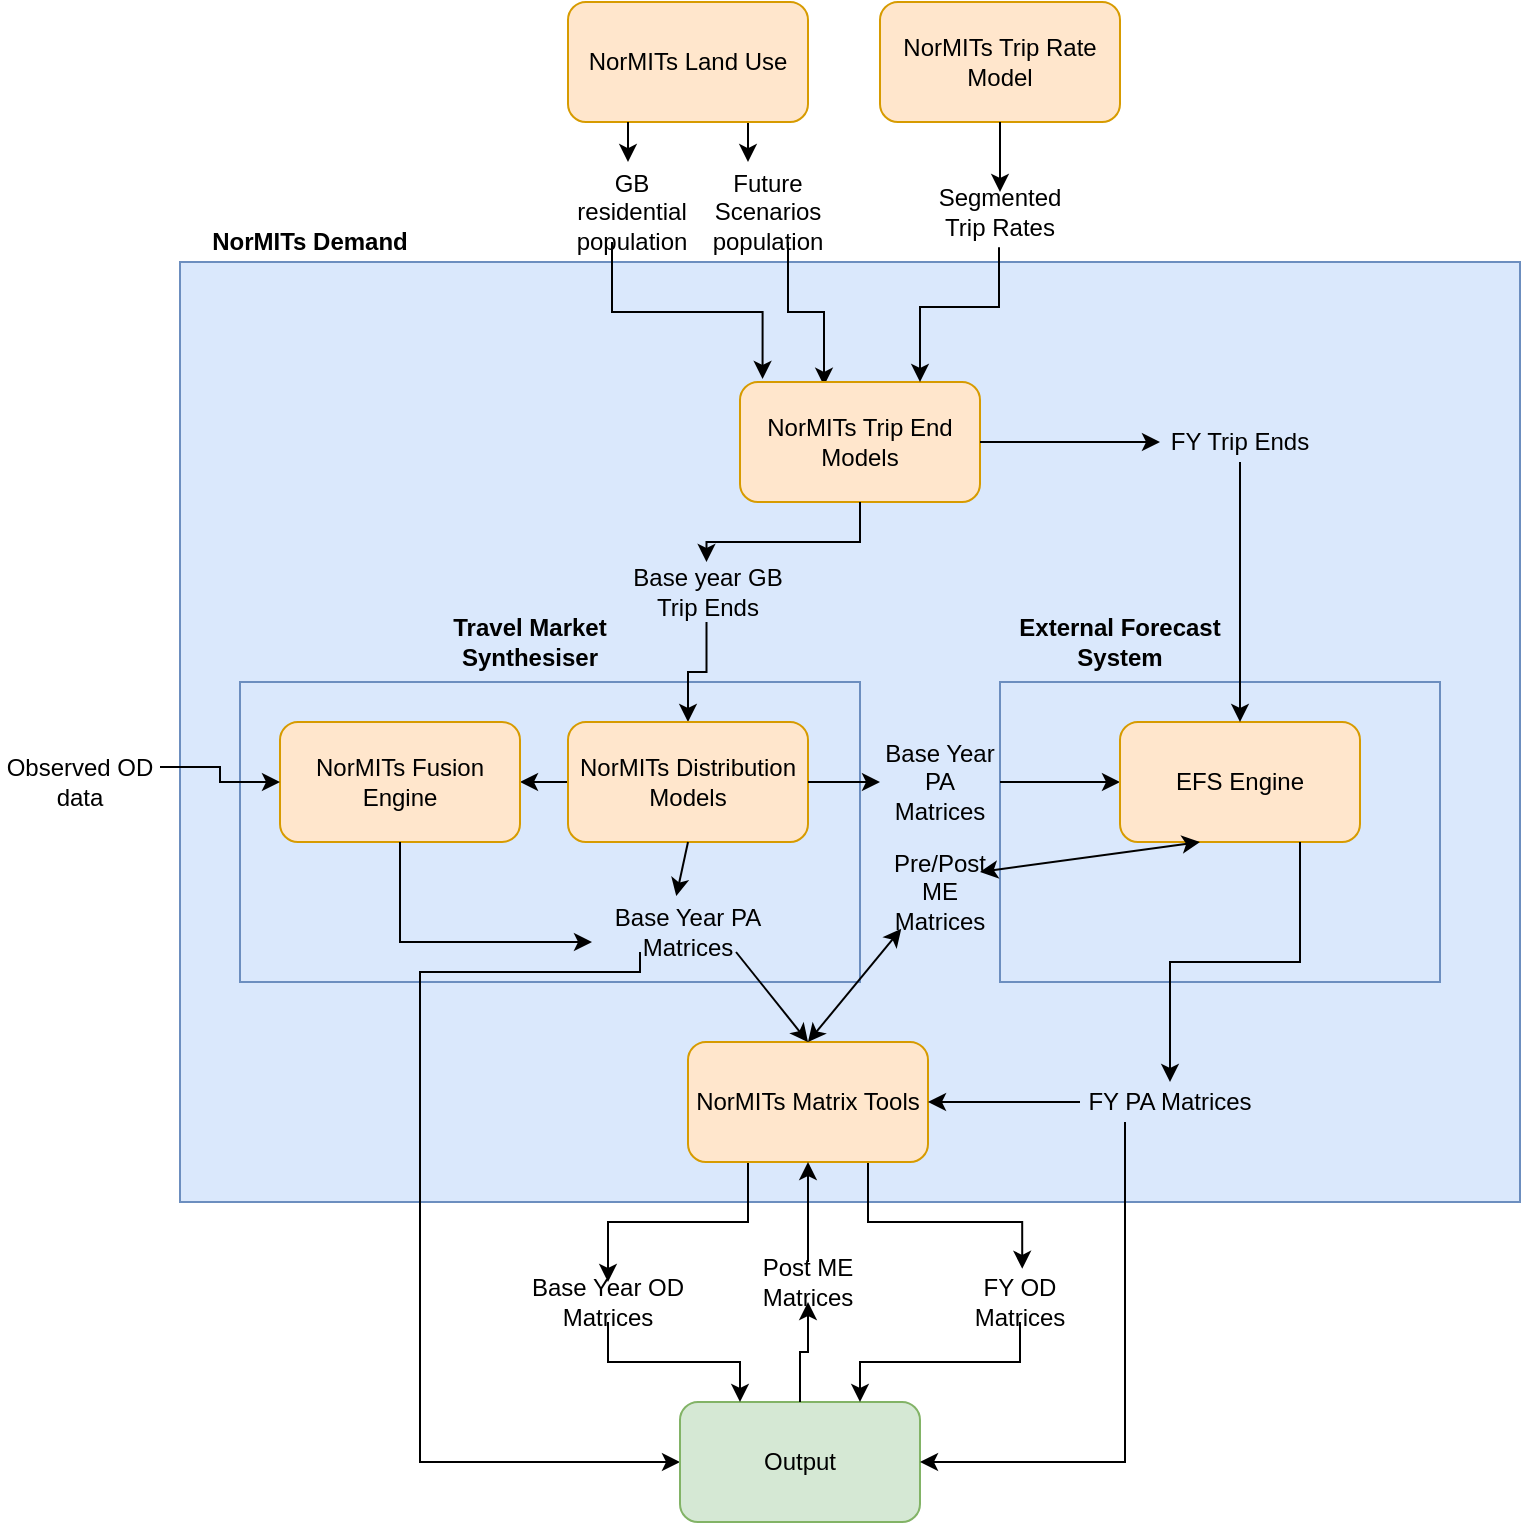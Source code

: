 <mxfile version="14.1.1" type="device"><diagram id="C5RBs43oDa-KdzZeNtuy" name="Page-1"><mxGraphModel dx="1684" dy="926" grid="1" gridSize="10" guides="1" tooltips="1" connect="1" arrows="1" fold="1" page="1" pageScale="1" pageWidth="827" pageHeight="1169" math="0" shadow="0"><root><mxCell id="WIyWlLk6GJQsqaUBKTNV-0"/><mxCell id="WIyWlLk6GJQsqaUBKTNV-1" parent="WIyWlLk6GJQsqaUBKTNV-0"/><mxCell id="84nA1yz6snF1AJvq_4vm-4" value="" style="rounded=0;whiteSpace=wrap;html=1;fillColor=#dae8fc;strokeColor=#6c8ebf;" parent="WIyWlLk6GJQsqaUBKTNV-1" vertex="1"><mxGeometry x="120" y="250" width="670" height="470" as="geometry"/></mxCell><mxCell id="84nA1yz6snF1AJvq_4vm-9" value="" style="rounded=0;whiteSpace=wrap;html=1;fillColor=#dae8fc;strokeColor=#6c8ebf;" parent="WIyWlLk6GJQsqaUBKTNV-1" vertex="1"><mxGeometry x="150" y="460" width="310" height="150" as="geometry"/></mxCell><mxCell id="84nA1yz6snF1AJvq_4vm-91" style="edgeStyle=orthogonalEdgeStyle;rounded=0;orthogonalLoop=1;jettySize=auto;html=1;exitX=0.25;exitY=1;exitDx=0;exitDy=0;entryX=0.094;entryY=-0.025;entryDx=0;entryDy=0;entryPerimeter=0;" parent="WIyWlLk6GJQsqaUBKTNV-1" source="84nA1yz6snF1AJvq_4vm-3" target="84nA1yz6snF1AJvq_4vm-6" edge="1"><mxGeometry relative="1" as="geometry"/></mxCell><mxCell id="84nA1yz6snF1AJvq_4vm-92" style="edgeStyle=orthogonalEdgeStyle;rounded=0;orthogonalLoop=1;jettySize=auto;html=1;exitX=0.75;exitY=1;exitDx=0;exitDy=0;entryX=0.35;entryY=0.032;entryDx=0;entryDy=0;entryPerimeter=0;" parent="WIyWlLk6GJQsqaUBKTNV-1" source="84nA1yz6snF1AJvq_4vm-36" target="84nA1yz6snF1AJvq_4vm-6" edge="1"><mxGeometry relative="1" as="geometry"/></mxCell><mxCell id="NZKrNa6SpSSnImprJkJl-4" style="edgeStyle=orthogonalEdgeStyle;rounded=0;orthogonalLoop=1;jettySize=auto;html=1;exitX=0.75;exitY=1;exitDx=0;exitDy=0;entryX=0.25;entryY=-0.333;entryDx=0;entryDy=0;entryPerimeter=0;" edge="1" parent="WIyWlLk6GJQsqaUBKTNV-1" source="84nA1yz6snF1AJvq_4vm-0" target="84nA1yz6snF1AJvq_4vm-36"><mxGeometry relative="1" as="geometry"/></mxCell><mxCell id="84nA1yz6snF1AJvq_4vm-0" value="NorMITs Land Use" style="rounded=1;whiteSpace=wrap;html=1;fillColor=#ffe6cc;strokeColor=#d79b00;" parent="WIyWlLk6GJQsqaUBKTNV-1" vertex="1"><mxGeometry x="314" y="120" width="120" height="60" as="geometry"/></mxCell><mxCell id="84nA1yz6snF1AJvq_4vm-5" value="NorMITs Demand" style="text;html=1;strokeColor=none;fillColor=none;align=center;verticalAlign=middle;whiteSpace=wrap;rounded=0;fontStyle=1" parent="WIyWlLk6GJQsqaUBKTNV-1" vertex="1"><mxGeometry x="120" y="230" width="130" height="20" as="geometry"/></mxCell><mxCell id="84nA1yz6snF1AJvq_4vm-15" value="" style="edgeStyle=orthogonalEdgeStyle;rounded=0;orthogonalLoop=1;jettySize=auto;html=1;" parent="WIyWlLk6GJQsqaUBKTNV-1" source="84nA1yz6snF1AJvq_4vm-22" target="84nA1yz6snF1AJvq_4vm-13" edge="1"><mxGeometry relative="1" as="geometry"/></mxCell><mxCell id="84nA1yz6snF1AJvq_4vm-6" value="NorMITs Trip End Models" style="rounded=1;whiteSpace=wrap;html=1;fillColor=#ffe6cc;strokeColor=#d79b00;" parent="WIyWlLk6GJQsqaUBKTNV-1" vertex="1"><mxGeometry x="400" y="310" width="120" height="60" as="geometry"/></mxCell><mxCell id="84nA1yz6snF1AJvq_4vm-10" value="External Forecast System" style="text;html=1;strokeColor=none;fillColor=none;align=center;verticalAlign=middle;whiteSpace=wrap;rounded=0;fontStyle=1" parent="WIyWlLk6GJQsqaUBKTNV-1" vertex="1"><mxGeometry x="535" y="430" width="110" height="20" as="geometry"/></mxCell><mxCell id="84nA1yz6snF1AJvq_4vm-11" value="" style="rounded=0;whiteSpace=wrap;html=1;fillColor=#dae8fc;strokeColor=#6c8ebf;" parent="WIyWlLk6GJQsqaUBKTNV-1" vertex="1"><mxGeometry x="530" y="460" width="220" height="150" as="geometry"/></mxCell><mxCell id="84nA1yz6snF1AJvq_4vm-12" value="Travel Market Synthesiser" style="text;html=1;strokeColor=none;fillColor=none;align=center;verticalAlign=middle;whiteSpace=wrap;rounded=0;fontStyle=1" parent="WIyWlLk6GJQsqaUBKTNV-1" vertex="1"><mxGeometry x="220" y="430" width="150" height="20" as="geometry"/></mxCell><mxCell id="84nA1yz6snF1AJvq_4vm-48" style="edgeStyle=orthogonalEdgeStyle;rounded=0;orthogonalLoop=1;jettySize=auto;html=1;exitX=1;exitY=0.5;exitDx=0;exitDy=0;" parent="WIyWlLk6GJQsqaUBKTNV-1" source="84nA1yz6snF1AJvq_4vm-49" target="84nA1yz6snF1AJvq_4vm-38" edge="1"><mxGeometry relative="1" as="geometry"/></mxCell><mxCell id="MoAWkt_CJGht0_YXHGQX-1" style="edgeStyle=orthogonalEdgeStyle;rounded=0;orthogonalLoop=1;jettySize=auto;html=1;exitX=0;exitY=0.5;exitDx=0;exitDy=0;entryX=1;entryY=0.5;entryDx=0;entryDy=0;" parent="WIyWlLk6GJQsqaUBKTNV-1" source="84nA1yz6snF1AJvq_4vm-13" target="84nA1yz6snF1AJvq_4vm-16" edge="1"><mxGeometry relative="1" as="geometry"/></mxCell><mxCell id="84nA1yz6snF1AJvq_4vm-13" value="NorMITs Distribution Models" style="rounded=1;whiteSpace=wrap;html=1;fillColor=#ffe6cc;strokeColor=#d79b00;" parent="WIyWlLk6GJQsqaUBKTNV-1" vertex="1"><mxGeometry x="314" y="480" width="120" height="60" as="geometry"/></mxCell><mxCell id="84nA1yz6snF1AJvq_4vm-87" style="edgeStyle=orthogonalEdgeStyle;rounded=0;orthogonalLoop=1;jettySize=auto;html=1;exitX=0.25;exitY=1;exitDx=0;exitDy=0;entryX=0.5;entryY=0;entryDx=0;entryDy=0;" parent="WIyWlLk6GJQsqaUBKTNV-1" source="84nA1yz6snF1AJvq_4vm-14" target="84nA1yz6snF1AJvq_4vm-86" edge="1"><mxGeometry relative="1" as="geometry"/></mxCell><mxCell id="84nA1yz6snF1AJvq_4vm-89" style="edgeStyle=orthogonalEdgeStyle;rounded=0;orthogonalLoop=1;jettySize=auto;html=1;exitX=0.75;exitY=1;exitDx=0;exitDy=0;entryX=0.514;entryY=-0.329;entryDx=0;entryDy=0;entryPerimeter=0;" parent="WIyWlLk6GJQsqaUBKTNV-1" source="84nA1yz6snF1AJvq_4vm-14" target="84nA1yz6snF1AJvq_4vm-82" edge="1"><mxGeometry relative="1" as="geometry"/></mxCell><mxCell id="84nA1yz6snF1AJvq_4vm-14" value="NorMITs Matrix Tools" style="rounded=1;whiteSpace=wrap;html=1;fillColor=#ffe6cc;strokeColor=#d79b00;" parent="WIyWlLk6GJQsqaUBKTNV-1" vertex="1"><mxGeometry x="374" y="640" width="120" height="60" as="geometry"/></mxCell><mxCell id="84nA1yz6snF1AJvq_4vm-16" value="NorMITs Fusion Engine" style="rounded=1;whiteSpace=wrap;html=1;fillColor=#ffe6cc;strokeColor=#d79b00;" parent="WIyWlLk6GJQsqaUBKTNV-1" vertex="1"><mxGeometry x="170" y="480" width="120" height="60" as="geometry"/></mxCell><mxCell id="84nA1yz6snF1AJvq_4vm-17" value="" style="endArrow=classic;html=1;exitX=0.75;exitY=1;exitDx=0;exitDy=0;entryX=0.5;entryY=0;entryDx=0;entryDy=0;" parent="WIyWlLk6GJQsqaUBKTNV-1" source="84nA1yz6snF1AJvq_4vm-24" target="84nA1yz6snF1AJvq_4vm-14" edge="1"><mxGeometry width="50" height="50" relative="1" as="geometry"><mxPoint x="390" y="620" as="sourcePoint"/><mxPoint x="440" y="570" as="targetPoint"/></mxGeometry></mxCell><mxCell id="84nA1yz6snF1AJvq_4vm-75" style="edgeStyle=orthogonalEdgeStyle;rounded=0;orthogonalLoop=1;jettySize=auto;html=1;exitX=0;exitY=0.5;exitDx=0;exitDy=0;entryX=1;entryY=0.5;entryDx=0;entryDy=0;" parent="WIyWlLk6GJQsqaUBKTNV-1" source="84nA1yz6snF1AJvq_4vm-78" target="84nA1yz6snF1AJvq_4vm-14" edge="1"><mxGeometry relative="1" as="geometry"/></mxCell><mxCell id="84nA1yz6snF1AJvq_4vm-38" value="EFS Engine" style="rounded=1;whiteSpace=wrap;html=1;fillColor=#ffe6cc;strokeColor=#d79b00;" parent="WIyWlLk6GJQsqaUBKTNV-1" vertex="1"><mxGeometry x="590" y="480" width="120" height="60" as="geometry"/></mxCell><mxCell id="84nA1yz6snF1AJvq_4vm-45" style="edgeStyle=orthogonalEdgeStyle;rounded=0;orthogonalLoop=1;jettySize=auto;html=1;entryX=0.5;entryY=0;entryDx=0;entryDy=0;" parent="WIyWlLk6GJQsqaUBKTNV-1" source="84nA1yz6snF1AJvq_4vm-97" target="84nA1yz6snF1AJvq_4vm-38" edge="1"><mxGeometry relative="1" as="geometry"/></mxCell><mxCell id="84nA1yz6snF1AJvq_4vm-55" style="edgeStyle=orthogonalEdgeStyle;rounded=0;orthogonalLoop=1;jettySize=auto;html=1;exitX=0.5;exitY=1;exitDx=0;exitDy=0;" parent="WIyWlLk6GJQsqaUBKTNV-1" edge="1"><mxGeometry relative="1" as="geometry"><mxPoint x="500" y="594.5" as="sourcePoint"/><mxPoint x="500" y="594.5" as="targetPoint"/></mxGeometry></mxCell><mxCell id="84nA1yz6snF1AJvq_4vm-49" value="Base Year PA Matrices" style="text;html=1;strokeColor=none;fillColor=none;align=center;verticalAlign=middle;whiteSpace=wrap;rounded=0;" parent="WIyWlLk6GJQsqaUBKTNV-1" vertex="1"><mxGeometry x="470" y="490" width="60" height="40" as="geometry"/></mxCell><mxCell id="84nA1yz6snF1AJvq_4vm-57" style="edgeStyle=orthogonalEdgeStyle;rounded=0;orthogonalLoop=1;jettySize=auto;html=1;exitX=1;exitY=0.5;exitDx=0;exitDy=0;" parent="WIyWlLk6GJQsqaUBKTNV-1" source="84nA1yz6snF1AJvq_4vm-13" target="84nA1yz6snF1AJvq_4vm-49" edge="1"><mxGeometry relative="1" as="geometry"><mxPoint x="434" y="510" as="sourcePoint"/><mxPoint x="500" y="510" as="targetPoint"/></mxGeometry></mxCell><mxCell id="MoAWkt_CJGht0_YXHGQX-3" style="edgeStyle=orthogonalEdgeStyle;rounded=0;orthogonalLoop=1;jettySize=auto;html=1;exitX=0.25;exitY=1;exitDx=0;exitDy=0;entryX=0;entryY=0.5;entryDx=0;entryDy=0;" parent="WIyWlLk6GJQsqaUBKTNV-1" source="84nA1yz6snF1AJvq_4vm-24" target="84nA1yz6snF1AJvq_4vm-76" edge="1"><mxGeometry relative="1" as="geometry"><Array as="points"><mxPoint x="240" y="605"/><mxPoint x="240" y="850"/></Array></mxGeometry></mxCell><mxCell id="84nA1yz6snF1AJvq_4vm-24" value="Base Year PA Matrices" style="text;html=1;strokeColor=none;fillColor=none;align=center;verticalAlign=middle;whiteSpace=wrap;rounded=0;" parent="WIyWlLk6GJQsqaUBKTNV-1" vertex="1"><mxGeometry x="326" y="575" width="96" height="20" as="geometry"/></mxCell><mxCell id="84nA1yz6snF1AJvq_4vm-58" value="" style="endArrow=classic;html=1;exitX=0.5;exitY=1;exitDx=0;exitDy=0;entryX=0.439;entryY=-0.397;entryDx=0;entryDy=0;entryPerimeter=0;" parent="WIyWlLk6GJQsqaUBKTNV-1" source="84nA1yz6snF1AJvq_4vm-13" target="84nA1yz6snF1AJvq_4vm-24" edge="1"><mxGeometry width="50" height="50" relative="1" as="geometry"><mxPoint x="374" y="540" as="sourcePoint"/><mxPoint x="374" y="640" as="targetPoint"/></mxGeometry></mxCell><mxCell id="84nA1yz6snF1AJvq_4vm-62" style="edgeStyle=orthogonalEdgeStyle;rounded=0;orthogonalLoop=1;jettySize=auto;html=1;exitX=0.5;exitY=1;exitDx=0;exitDy=0;entryX=0;entryY=0.75;entryDx=0;entryDy=0;" parent="WIyWlLk6GJQsqaUBKTNV-1" source="84nA1yz6snF1AJvq_4vm-16" target="84nA1yz6snF1AJvq_4vm-24" edge="1"><mxGeometry relative="1" as="geometry"><mxPoint x="230" y="540" as="sourcePoint"/><mxPoint x="374" y="670" as="targetPoint"/></mxGeometry></mxCell><mxCell id="84nA1yz6snF1AJvq_4vm-68" value="Pre/Post ME Matrices" style="text;html=1;strokeColor=none;fillColor=none;align=center;verticalAlign=middle;whiteSpace=wrap;rounded=0;" parent="WIyWlLk6GJQsqaUBKTNV-1" vertex="1"><mxGeometry x="480" y="555" width="40" height="20" as="geometry"/></mxCell><mxCell id="84nA1yz6snF1AJvq_4vm-69" value="" style="endArrow=classic;startArrow=classic;html=1;exitX=0.5;exitY=0;exitDx=0;exitDy=0;entryX=0.016;entryY=1.421;entryDx=0;entryDy=0;entryPerimeter=0;" parent="WIyWlLk6GJQsqaUBKTNV-1" source="84nA1yz6snF1AJvq_4vm-14" target="84nA1yz6snF1AJvq_4vm-68" edge="1"><mxGeometry width="50" height="50" relative="1" as="geometry"><mxPoint x="535" y="680" as="sourcePoint"/><mxPoint x="585" y="630" as="targetPoint"/></mxGeometry></mxCell><mxCell id="84nA1yz6snF1AJvq_4vm-73" value="" style="endArrow=classic;startArrow=classic;html=1;exitX=1;exitY=0;exitDx=0;exitDy=0;entryX=0.333;entryY=1;entryDx=0;entryDy=0;entryPerimeter=0;" parent="WIyWlLk6GJQsqaUBKTNV-1" source="84nA1yz6snF1AJvq_4vm-68" target="84nA1yz6snF1AJvq_4vm-38" edge="1"><mxGeometry width="50" height="50" relative="1" as="geometry"><mxPoint x="390" y="510" as="sourcePoint"/><mxPoint x="440" y="460" as="targetPoint"/></mxGeometry></mxCell><mxCell id="Iy8C_a_n2SiAuP8EBuxL-0" style="edgeStyle=orthogonalEdgeStyle;rounded=0;orthogonalLoop=1;jettySize=auto;html=1;exitX=0.5;exitY=0;exitDx=0;exitDy=0;entryX=0.5;entryY=1;entryDx=0;entryDy=0;" parent="WIyWlLk6GJQsqaUBKTNV-1" source="Iy8C_a_n2SiAuP8EBuxL-1" target="84nA1yz6snF1AJvq_4vm-14" edge="1"><mxGeometry relative="1" as="geometry"/></mxCell><mxCell id="84nA1yz6snF1AJvq_4vm-76" value="Output" style="rounded=1;whiteSpace=wrap;html=1;fillColor=#d5e8d4;strokeColor=#82b366;" parent="WIyWlLk6GJQsqaUBKTNV-1" vertex="1"><mxGeometry x="370" y="820" width="120" height="60" as="geometry"/></mxCell><mxCell id="84nA1yz6snF1AJvq_4vm-80" style="edgeStyle=orthogonalEdgeStyle;rounded=0;orthogonalLoop=1;jettySize=auto;html=1;exitX=0.25;exitY=1;exitDx=0;exitDy=0;entryX=1;entryY=0.5;entryDx=0;entryDy=0;" parent="WIyWlLk6GJQsqaUBKTNV-1" source="84nA1yz6snF1AJvq_4vm-78" target="84nA1yz6snF1AJvq_4vm-76" edge="1"><mxGeometry relative="1" as="geometry"/></mxCell><mxCell id="84nA1yz6snF1AJvq_4vm-78" value="FY PA Matrices" style="text;html=1;strokeColor=none;fillColor=none;align=center;verticalAlign=middle;whiteSpace=wrap;rounded=0;" parent="WIyWlLk6GJQsqaUBKTNV-1" vertex="1"><mxGeometry x="570" y="660" width="90" height="20" as="geometry"/></mxCell><mxCell id="84nA1yz6snF1AJvq_4vm-79" style="edgeStyle=orthogonalEdgeStyle;rounded=0;orthogonalLoop=1;jettySize=auto;html=1;exitX=0.75;exitY=1;exitDx=0;exitDy=0;entryX=0.5;entryY=0;entryDx=0;entryDy=0;" parent="WIyWlLk6GJQsqaUBKTNV-1" source="84nA1yz6snF1AJvq_4vm-38" target="84nA1yz6snF1AJvq_4vm-78" edge="1"><mxGeometry relative="1" as="geometry"><mxPoint x="590" y="540" as="sourcePoint"/><mxPoint x="494" y="670" as="targetPoint"/></mxGeometry></mxCell><mxCell id="84nA1yz6snF1AJvq_4vm-90" style="edgeStyle=orthogonalEdgeStyle;rounded=0;orthogonalLoop=1;jettySize=auto;html=1;exitX=0.5;exitY=1;exitDx=0;exitDy=0;entryX=0.75;entryY=0;entryDx=0;entryDy=0;" parent="WIyWlLk6GJQsqaUBKTNV-1" source="84nA1yz6snF1AJvq_4vm-82" target="84nA1yz6snF1AJvq_4vm-76" edge="1"><mxGeometry relative="1" as="geometry"/></mxCell><mxCell id="84nA1yz6snF1AJvq_4vm-82" value="FY OD Matrices" style="text;html=1;strokeColor=none;fillColor=none;align=center;verticalAlign=middle;whiteSpace=wrap;rounded=0;" parent="WIyWlLk6GJQsqaUBKTNV-1" vertex="1"><mxGeometry x="500" y="760" width="80" height="20" as="geometry"/></mxCell><mxCell id="84nA1yz6snF1AJvq_4vm-88" style="edgeStyle=orthogonalEdgeStyle;rounded=0;orthogonalLoop=1;jettySize=auto;html=1;exitX=0.5;exitY=1;exitDx=0;exitDy=0;entryX=0.25;entryY=0;entryDx=0;entryDy=0;" parent="WIyWlLk6GJQsqaUBKTNV-1" source="84nA1yz6snF1AJvq_4vm-86" target="84nA1yz6snF1AJvq_4vm-76" edge="1"><mxGeometry relative="1" as="geometry"/></mxCell><mxCell id="84nA1yz6snF1AJvq_4vm-86" value="Base Year OD Matrices" style="text;html=1;strokeColor=none;fillColor=none;align=center;verticalAlign=middle;whiteSpace=wrap;rounded=0;" parent="WIyWlLk6GJQsqaUBKTNV-1" vertex="1"><mxGeometry x="294" y="760" width="80" height="20" as="geometry"/></mxCell><mxCell id="84nA1yz6snF1AJvq_4vm-36" value="Future Scenarios population" style="text;html=1;strokeColor=none;fillColor=none;align=center;verticalAlign=middle;whiteSpace=wrap;rounded=0;" parent="WIyWlLk6GJQsqaUBKTNV-1" vertex="1"><mxGeometry x="394" y="210" width="40" height="30" as="geometry"/></mxCell><mxCell id="84nA1yz6snF1AJvq_4vm-3" value="GB residential population" style="text;html=1;strokeColor=none;fillColor=none;align=center;verticalAlign=middle;whiteSpace=wrap;rounded=0;" parent="WIyWlLk6GJQsqaUBKTNV-1" vertex="1"><mxGeometry x="326" y="210" width="40" height="30" as="geometry"/></mxCell><mxCell id="84nA1yz6snF1AJvq_4vm-95" style="edgeStyle=orthogonalEdgeStyle;rounded=0;orthogonalLoop=1;jettySize=auto;html=1;exitX=0.25;exitY=1;exitDx=0;exitDy=0;entryX=0.45;entryY=-0.333;entryDx=0;entryDy=0;entryPerimeter=0;" parent="WIyWlLk6GJQsqaUBKTNV-1" source="84nA1yz6snF1AJvq_4vm-0" target="84nA1yz6snF1AJvq_4vm-3" edge="1"><mxGeometry relative="1" as="geometry"><mxPoint x="430" y="180" as="sourcePoint"/><mxPoint x="430" y="310" as="targetPoint"/></mxGeometry></mxCell><mxCell id="84nA1yz6snF1AJvq_4vm-22" value="Base year GB Trip Ends" style="text;html=1;strokeColor=none;fillColor=none;align=center;verticalAlign=middle;whiteSpace=wrap;rounded=0;" parent="WIyWlLk6GJQsqaUBKTNV-1" vertex="1"><mxGeometry x="344.5" y="400" width="77.5" height="30" as="geometry"/></mxCell><mxCell id="84nA1yz6snF1AJvq_4vm-96" value="" style="edgeStyle=orthogonalEdgeStyle;rounded=0;orthogonalLoop=1;jettySize=auto;html=1;" parent="WIyWlLk6GJQsqaUBKTNV-1" source="84nA1yz6snF1AJvq_4vm-6" target="84nA1yz6snF1AJvq_4vm-22" edge="1"><mxGeometry relative="1" as="geometry"><mxPoint x="460" y="370" as="sourcePoint"/><mxPoint x="374" y="480" as="targetPoint"/></mxGeometry></mxCell><mxCell id="84nA1yz6snF1AJvq_4vm-97" value="FY Trip Ends" style="text;html=1;strokeColor=none;fillColor=none;align=center;verticalAlign=middle;whiteSpace=wrap;rounded=0;" parent="WIyWlLk6GJQsqaUBKTNV-1" vertex="1"><mxGeometry x="610" y="330" width="80" height="20" as="geometry"/></mxCell><mxCell id="84nA1yz6snF1AJvq_4vm-99" style="edgeStyle=orthogonalEdgeStyle;rounded=0;orthogonalLoop=1;jettySize=auto;html=1;exitX=1;exitY=0.5;exitDx=0;exitDy=0;entryX=0;entryY=0.5;entryDx=0;entryDy=0;" parent="WIyWlLk6GJQsqaUBKTNV-1" source="84nA1yz6snF1AJvq_4vm-6" target="84nA1yz6snF1AJvq_4vm-97" edge="1"><mxGeometry relative="1" as="geometry"><mxPoint x="520" y="340" as="sourcePoint"/><mxPoint x="650" y="480" as="targetPoint"/></mxGeometry></mxCell><mxCell id="Iy8C_a_n2SiAuP8EBuxL-1" value="Post ME Matrices" style="text;html=1;strokeColor=none;fillColor=none;align=center;verticalAlign=middle;whiteSpace=wrap;rounded=0;" parent="WIyWlLk6GJQsqaUBKTNV-1" vertex="1"><mxGeometry x="414" y="750" width="40" height="20" as="geometry"/></mxCell><mxCell id="Iy8C_a_n2SiAuP8EBuxL-2" style="edgeStyle=orthogonalEdgeStyle;rounded=0;orthogonalLoop=1;jettySize=auto;html=1;exitX=0.5;exitY=0;exitDx=0;exitDy=0;entryX=0.5;entryY=1;entryDx=0;entryDy=0;" parent="WIyWlLk6GJQsqaUBKTNV-1" source="84nA1yz6snF1AJvq_4vm-76" target="Iy8C_a_n2SiAuP8EBuxL-1" edge="1"><mxGeometry relative="1" as="geometry"><mxPoint x="430" y="820" as="sourcePoint"/><mxPoint x="434" y="700" as="targetPoint"/></mxGeometry></mxCell><mxCell id="MoAWkt_CJGht0_YXHGQX-6" style="edgeStyle=orthogonalEdgeStyle;rounded=0;orthogonalLoop=1;jettySize=auto;html=1;exitX=1;exitY=0.25;exitDx=0;exitDy=0;" parent="WIyWlLk6GJQsqaUBKTNV-1" source="MoAWkt_CJGht0_YXHGQX-4" target="84nA1yz6snF1AJvq_4vm-16" edge="1"><mxGeometry relative="1" as="geometry"/></mxCell><mxCell id="MoAWkt_CJGht0_YXHGQX-4" value="Observed OD data" style="text;html=1;strokeColor=none;fillColor=none;align=center;verticalAlign=middle;whiteSpace=wrap;rounded=0;" parent="WIyWlLk6GJQsqaUBKTNV-1" vertex="1"><mxGeometry x="30" y="495" width="80" height="30" as="geometry"/></mxCell><mxCell id="NZKrNa6SpSSnImprJkJl-2" value="" style="edgeStyle=orthogonalEdgeStyle;rounded=0;orthogonalLoop=1;jettySize=auto;html=1;entryX=0.75;entryY=0;entryDx=0;entryDy=0;exitX=0.49;exitY=1.38;exitDx=0;exitDy=0;exitPerimeter=0;" edge="1" parent="WIyWlLk6GJQsqaUBKTNV-1" source="NZKrNa6SpSSnImprJkJl-5" target="84nA1yz6snF1AJvq_4vm-6"><mxGeometry relative="1" as="geometry"/></mxCell><mxCell id="NZKrNa6SpSSnImprJkJl-1" value="NorMITs Trip Rate Model" style="rounded=1;whiteSpace=wrap;html=1;fillColor=#ffe6cc;strokeColor=#d79b00;" vertex="1" parent="WIyWlLk6GJQsqaUBKTNV-1"><mxGeometry x="470" y="120" width="120" height="60" as="geometry"/></mxCell><mxCell id="NZKrNa6SpSSnImprJkJl-5" value="Segmented Trip Rates" style="text;html=1;strokeColor=none;fillColor=none;align=center;verticalAlign=middle;whiteSpace=wrap;rounded=0;" vertex="1" parent="WIyWlLk6GJQsqaUBKTNV-1"><mxGeometry x="505" y="215" width="50" height="20" as="geometry"/></mxCell><mxCell id="NZKrNa6SpSSnImprJkJl-7" value="" style="edgeStyle=orthogonalEdgeStyle;rounded=0;orthogonalLoop=1;jettySize=auto;html=1;entryX=0.5;entryY=0;entryDx=0;entryDy=0;" edge="1" parent="WIyWlLk6GJQsqaUBKTNV-1" source="NZKrNa6SpSSnImprJkJl-1" target="NZKrNa6SpSSnImprJkJl-5"><mxGeometry relative="1" as="geometry"><mxPoint x="530" y="180" as="sourcePoint"/><mxPoint x="530" y="200" as="targetPoint"/></mxGeometry></mxCell></root></mxGraphModel></diagram></mxfile>